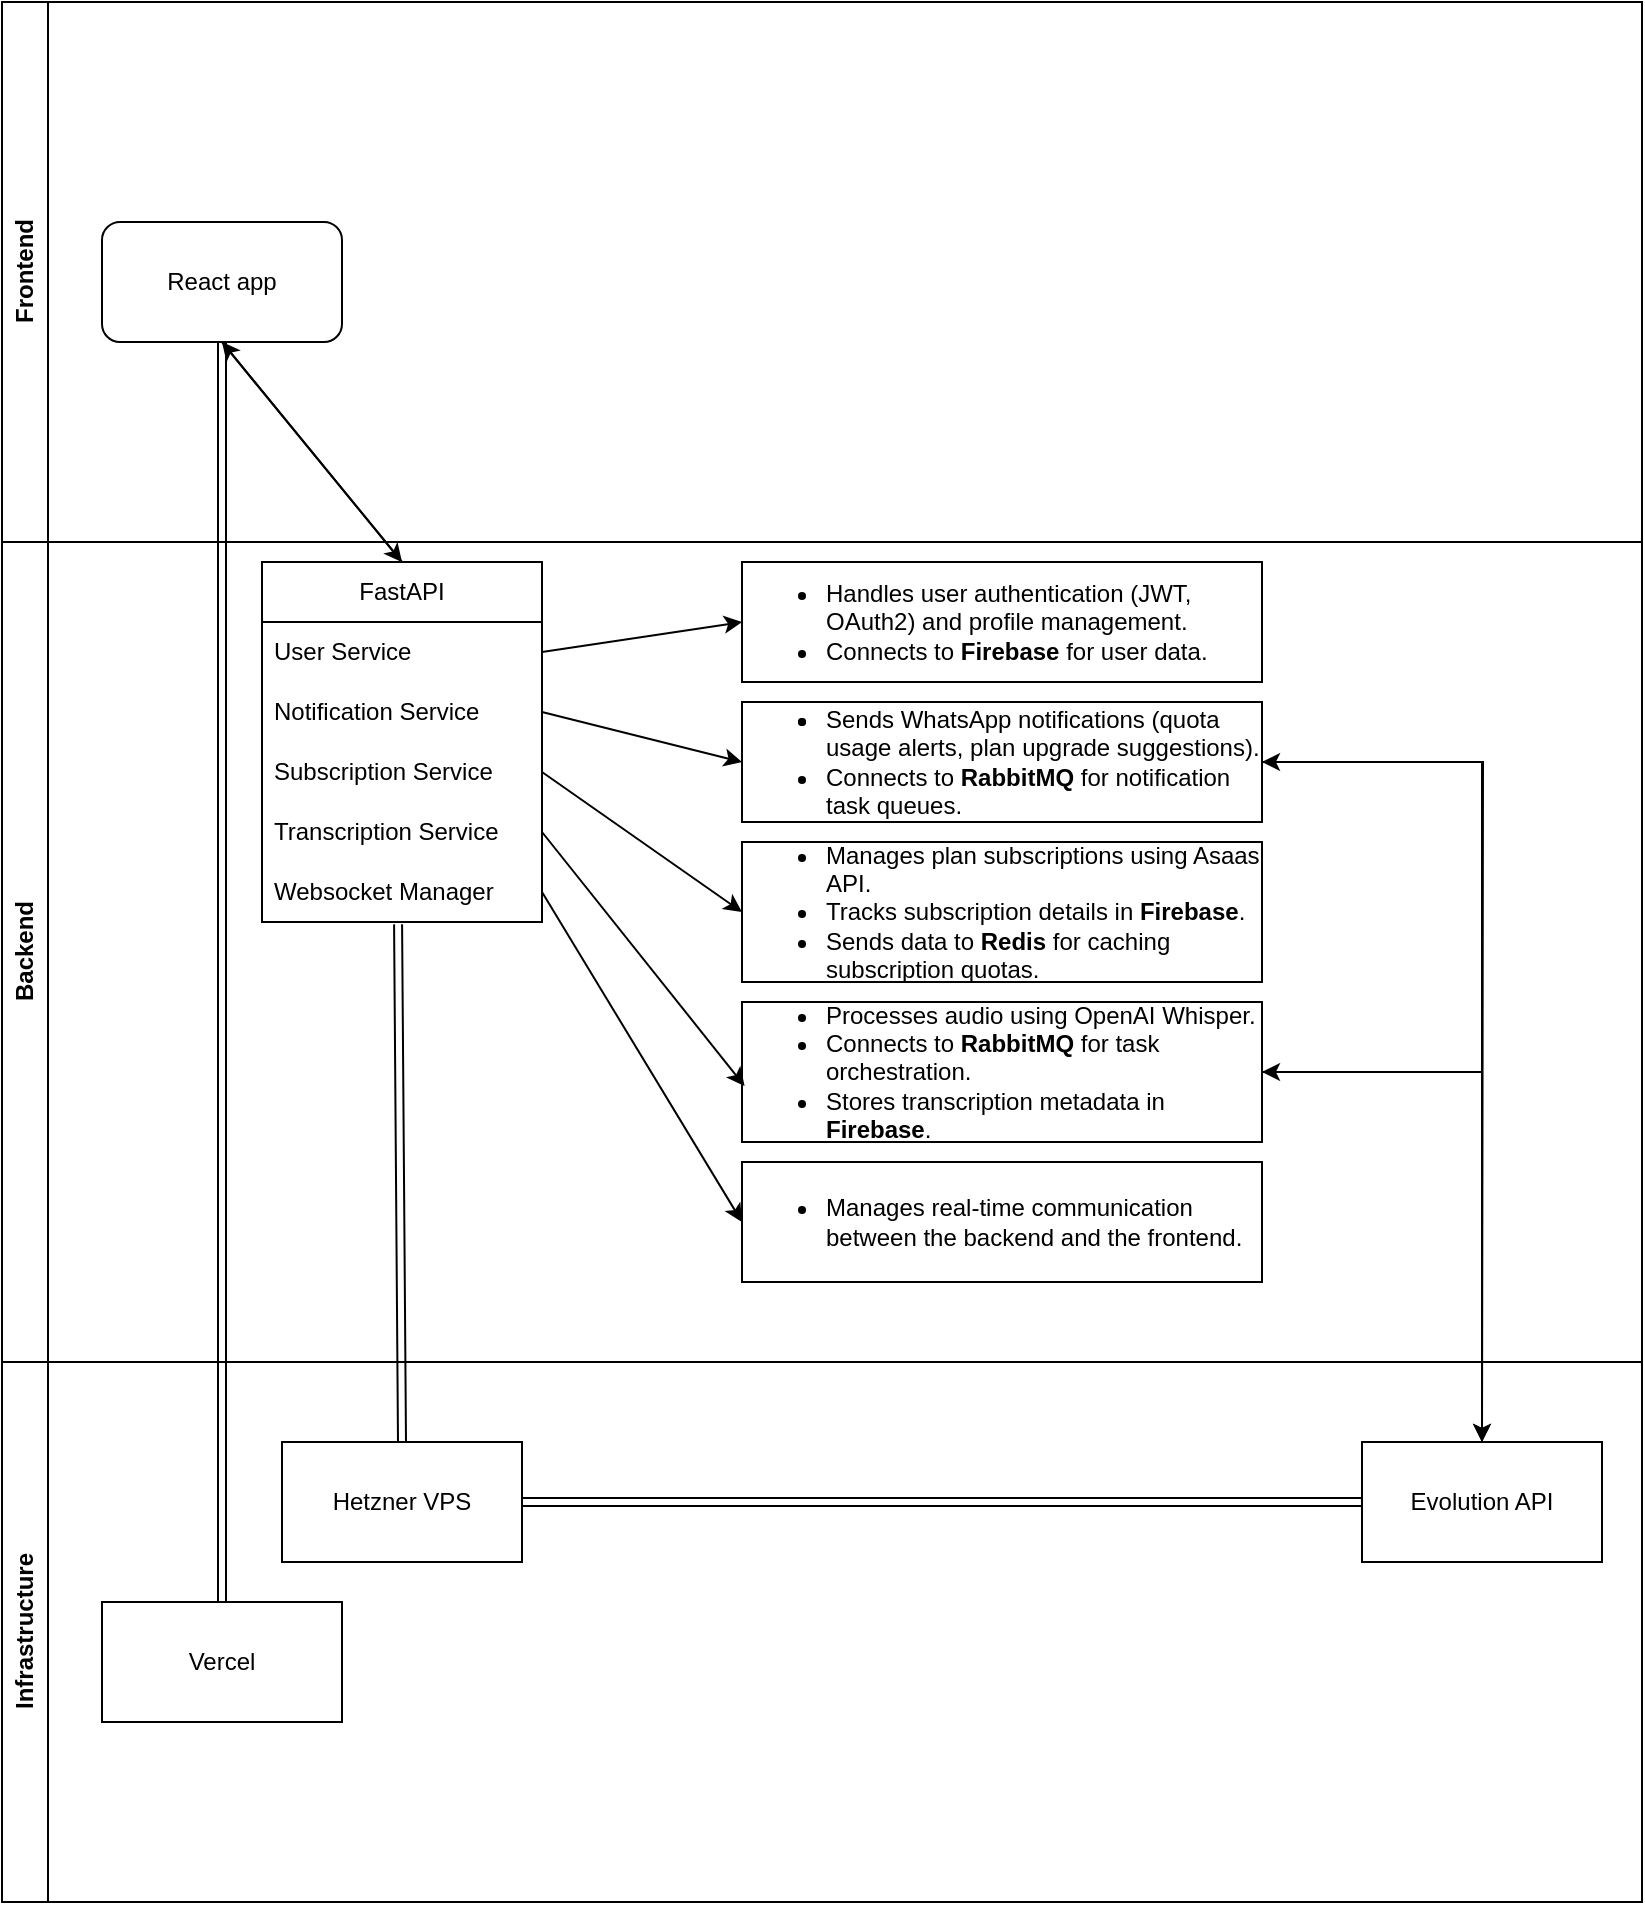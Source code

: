 <mxfile version="26.0.2">
  <diagram name="Página-1" id="UZA3DpwESCK6koD5ipCv">
    <mxGraphModel dx="2066" dy="747" grid="1" gridSize="10" guides="1" tooltips="1" connect="1" arrows="1" fold="1" page="1" pageScale="1" pageWidth="827" pageHeight="1169" math="0" shadow="0">
      <root>
        <mxCell id="0" />
        <mxCell id="1" parent="0" />
        <mxCell id="lehRbZBesli6KVulap8z-20" value="Frontend" style="swimlane;horizontal=0;whiteSpace=wrap;html=1;" vertex="1" parent="1">
          <mxGeometry width="820" height="270" as="geometry">
            <mxRectangle width="40" height="80" as="alternateBounds" />
          </mxGeometry>
        </mxCell>
        <mxCell id="lehRbZBesli6KVulap8z-25" value="React app" style="rounded=1;whiteSpace=wrap;html=1;" vertex="1" parent="lehRbZBesli6KVulap8z-20">
          <mxGeometry x="50" y="110" width="120" height="60" as="geometry" />
        </mxCell>
        <mxCell id="lehRbZBesli6KVulap8z-21" value="Backend" style="swimlane;horizontal=0;whiteSpace=wrap;html=1;" vertex="1" parent="1">
          <mxGeometry y="270" width="820" height="410" as="geometry" />
        </mxCell>
        <mxCell id="lehRbZBesli6KVulap8z-31" value="FastAPI" style="swimlane;fontStyle=0;childLayout=stackLayout;horizontal=1;startSize=30;horizontalStack=0;resizeParent=1;resizeParentMax=0;resizeLast=0;collapsible=1;marginBottom=0;whiteSpace=wrap;html=1;" vertex="1" parent="lehRbZBesli6KVulap8z-21">
          <mxGeometry x="130" y="10" width="140" height="180" as="geometry" />
        </mxCell>
        <mxCell id="lehRbZBesli6KVulap8z-32" value="User Service" style="text;strokeColor=none;fillColor=none;align=left;verticalAlign=middle;spacingLeft=4;spacingRight=4;overflow=hidden;points=[[0,0.5],[1,0.5]];portConstraint=eastwest;rotatable=0;whiteSpace=wrap;html=1;" vertex="1" parent="lehRbZBesli6KVulap8z-31">
          <mxGeometry y="30" width="140" height="30" as="geometry" />
        </mxCell>
        <mxCell id="lehRbZBesli6KVulap8z-33" value="Notification Service" style="text;strokeColor=none;fillColor=none;align=left;verticalAlign=middle;spacingLeft=4;spacingRight=4;overflow=hidden;points=[[0,0.5],[1,0.5]];portConstraint=eastwest;rotatable=0;whiteSpace=wrap;html=1;" vertex="1" parent="lehRbZBesli6KVulap8z-31">
          <mxGeometry y="60" width="140" height="30" as="geometry" />
        </mxCell>
        <mxCell id="lehRbZBesli6KVulap8z-34" value="Subscription Service" style="text;strokeColor=none;fillColor=none;align=left;verticalAlign=middle;spacingLeft=4;spacingRight=4;overflow=hidden;points=[[0,0.5],[1,0.5]];portConstraint=eastwest;rotatable=0;whiteSpace=wrap;html=1;" vertex="1" parent="lehRbZBesli6KVulap8z-31">
          <mxGeometry y="90" width="140" height="30" as="geometry" />
        </mxCell>
        <mxCell id="lehRbZBesli6KVulap8z-37" value="Transcription Service" style="text;strokeColor=none;fillColor=none;align=left;verticalAlign=middle;spacingLeft=4;spacingRight=4;overflow=hidden;points=[[0,0.5],[1,0.5]];portConstraint=eastwest;rotatable=0;whiteSpace=wrap;html=1;" vertex="1" parent="lehRbZBesli6KVulap8z-31">
          <mxGeometry y="120" width="140" height="30" as="geometry" />
        </mxCell>
        <mxCell id="lehRbZBesli6KVulap8z-38" value="Websocket Manager" style="text;strokeColor=none;fillColor=none;align=left;verticalAlign=middle;spacingLeft=4;spacingRight=4;overflow=hidden;points=[[0,0.5],[1,0.5]];portConstraint=eastwest;rotatable=0;whiteSpace=wrap;html=1;" vertex="1" parent="lehRbZBesli6KVulap8z-31">
          <mxGeometry y="150" width="140" height="30" as="geometry" />
        </mxCell>
        <mxCell id="lehRbZBesli6KVulap8z-65" style="edgeStyle=orthogonalEdgeStyle;rounded=0;orthogonalLoop=1;jettySize=auto;html=1;exitX=1;exitY=0.5;exitDx=0;exitDy=0;" edge="1" parent="lehRbZBesli6KVulap8z-21" source="lehRbZBesli6KVulap8z-41">
          <mxGeometry relative="1" as="geometry">
            <mxPoint x="740" y="450" as="targetPoint" />
          </mxGeometry>
        </mxCell>
        <mxCell id="lehRbZBesli6KVulap8z-41" value="&lt;ul&gt;&lt;li&gt;&lt;li&gt;Sends WhatsApp notifications (quota usage alerts, plan upgrade suggestions).&lt;/li&gt;&lt;li&gt;Connects to &lt;strong&gt;RabbitMQ&lt;/strong&gt; for notification task queues.&lt;/li&gt;&lt;/li&gt;&lt;/ul&gt;" style="rounded=0;whiteSpace=wrap;html=1;align=left;" vertex="1" parent="lehRbZBesli6KVulap8z-21">
          <mxGeometry x="370" y="80" width="260" height="60" as="geometry" />
        </mxCell>
        <mxCell id="lehRbZBesli6KVulap8z-42" style="edgeStyle=none;rounded=0;orthogonalLoop=1;jettySize=auto;html=1;exitX=1;exitY=0.5;exitDx=0;exitDy=0;entryX=0;entryY=0.5;entryDx=0;entryDy=0;" edge="1" parent="lehRbZBesli6KVulap8z-21" source="lehRbZBesli6KVulap8z-33" target="lehRbZBesli6KVulap8z-41">
          <mxGeometry relative="1" as="geometry" />
        </mxCell>
        <mxCell id="lehRbZBesli6KVulap8z-43" value="&lt;ul&gt;&lt;li&gt;Manages plan subscriptions using Asaas API.&lt;/li&gt;&lt;li&gt;Tracks subscription details in &lt;strong&gt;Firebase&lt;/strong&gt;.&lt;/li&gt;&lt;li&gt;Sends data to &lt;strong&gt;Redis&lt;/strong&gt; for caching subscription quotas.&lt;/li&gt;&lt;/ul&gt;" style="rounded=0;whiteSpace=wrap;html=1;align=left;" vertex="1" parent="lehRbZBesli6KVulap8z-21">
          <mxGeometry x="370" y="150" width="260" height="70" as="geometry" />
        </mxCell>
        <mxCell id="lehRbZBesli6KVulap8z-44" style="edgeStyle=none;rounded=0;orthogonalLoop=1;jettySize=auto;html=1;exitX=1;exitY=0.5;exitDx=0;exitDy=0;entryX=0;entryY=0.5;entryDx=0;entryDy=0;" edge="1" parent="lehRbZBesli6KVulap8z-21" source="lehRbZBesli6KVulap8z-34" target="lehRbZBesli6KVulap8z-43">
          <mxGeometry relative="1" as="geometry" />
        </mxCell>
        <mxCell id="lehRbZBesli6KVulap8z-45" value="&lt;ul&gt;&lt;li&gt;Processes audio using OpenAI Whisper.&lt;/li&gt;&lt;li&gt;Connects to &lt;strong&gt;RabbitMQ&lt;/strong&gt; for task orchestration.&lt;/li&gt;&lt;li&gt;Stores transcription metadata in &lt;strong&gt;Firebase&lt;/strong&gt;.&lt;/li&gt;&lt;/ul&gt;" style="rounded=0;whiteSpace=wrap;html=1;align=left;" vertex="1" parent="lehRbZBesli6KVulap8z-21">
          <mxGeometry x="370" y="230" width="260" height="70" as="geometry" />
        </mxCell>
        <mxCell id="lehRbZBesli6KVulap8z-46" style="edgeStyle=none;rounded=0;orthogonalLoop=1;jettySize=auto;html=1;exitX=1;exitY=0.5;exitDx=0;exitDy=0;entryX=0.005;entryY=0.6;entryDx=0;entryDy=0;entryPerimeter=0;" edge="1" parent="lehRbZBesli6KVulap8z-21" source="lehRbZBesli6KVulap8z-37" target="lehRbZBesli6KVulap8z-45">
          <mxGeometry relative="1" as="geometry" />
        </mxCell>
        <mxCell id="lehRbZBesli6KVulap8z-47" value="&lt;ul&gt;&lt;li&gt;Manages real-time communication between the backend and the frontend.&lt;/li&gt;&lt;/ul&gt;" style="rounded=0;whiteSpace=wrap;html=1;align=left;" vertex="1" parent="lehRbZBesli6KVulap8z-21">
          <mxGeometry x="370" y="310" width="260" height="60" as="geometry" />
        </mxCell>
        <mxCell id="lehRbZBesli6KVulap8z-48" style="edgeStyle=none;rounded=0;orthogonalLoop=1;jettySize=auto;html=1;exitX=1;exitY=0.5;exitDx=0;exitDy=0;entryX=0;entryY=0.5;entryDx=0;entryDy=0;" edge="1" parent="lehRbZBesli6KVulap8z-21" source="lehRbZBesli6KVulap8z-38" target="lehRbZBesli6KVulap8z-47">
          <mxGeometry relative="1" as="geometry">
            <mxPoint x="340" y="320" as="targetPoint" />
          </mxGeometry>
        </mxCell>
        <mxCell id="lehRbZBesli6KVulap8z-39" value="&lt;ul&gt;&lt;li&gt;Handles user authentication (JWT, OAuth2) and profile management.&lt;/li&gt;&lt;li&gt;Connects to &lt;strong&gt;Firebase&lt;/strong&gt; for user data.&lt;/li&gt;&lt;/ul&gt;" style="rounded=0;whiteSpace=wrap;html=1;align=left;" vertex="1" parent="lehRbZBesli6KVulap8z-21">
          <mxGeometry x="370" y="10" width="260" height="60" as="geometry" />
        </mxCell>
        <mxCell id="lehRbZBesli6KVulap8z-40" style="edgeStyle=none;rounded=0;orthogonalLoop=1;jettySize=auto;html=1;exitX=1;exitY=0.5;exitDx=0;exitDy=0;entryX=0;entryY=0.5;entryDx=0;entryDy=0;" edge="1" parent="lehRbZBesli6KVulap8z-21" source="lehRbZBesli6KVulap8z-32" target="lehRbZBesli6KVulap8z-39">
          <mxGeometry relative="1" as="geometry" />
        </mxCell>
        <mxCell id="lehRbZBesli6KVulap8z-22" value="Infrastructure" style="swimlane;horizontal=0;whiteSpace=wrap;html=1;" vertex="1" parent="1">
          <mxGeometry y="680" width="820" height="270" as="geometry">
            <mxRectangle y="540" width="40" height="100" as="alternateBounds" />
          </mxGeometry>
        </mxCell>
        <mxCell id="lehRbZBesli6KVulap8z-56" value="Vercel" style="rounded=0;whiteSpace=wrap;html=1;" vertex="1" parent="lehRbZBesli6KVulap8z-22">
          <mxGeometry x="50" y="120" width="120" height="60" as="geometry" />
        </mxCell>
        <mxCell id="lehRbZBesli6KVulap8z-67" style="edgeStyle=orthogonalEdgeStyle;rounded=0;orthogonalLoop=1;jettySize=auto;html=1;exitX=1;exitY=0.5;exitDx=0;exitDy=0;entryX=0;entryY=0.5;entryDx=0;entryDy=0;shape=link;" edge="1" parent="lehRbZBesli6KVulap8z-22" source="lehRbZBesli6KVulap8z-59" target="lehRbZBesli6KVulap8z-62">
          <mxGeometry relative="1" as="geometry" />
        </mxCell>
        <mxCell id="lehRbZBesli6KVulap8z-59" value="Hetzner VPS" style="rounded=0;whiteSpace=wrap;html=1;" vertex="1" parent="lehRbZBesli6KVulap8z-22">
          <mxGeometry x="140" y="40" width="120" height="60" as="geometry" />
        </mxCell>
        <mxCell id="lehRbZBesli6KVulap8z-61" style="edgeStyle=none;rounded=0;orthogonalLoop=1;jettySize=auto;html=1;exitX=0.75;exitY=0;exitDx=0;exitDy=0;" edge="1" parent="lehRbZBesli6KVulap8z-22" source="lehRbZBesli6KVulap8z-59" target="lehRbZBesli6KVulap8z-59">
          <mxGeometry relative="1" as="geometry" />
        </mxCell>
        <mxCell id="lehRbZBesli6KVulap8z-62" value="Evolution API" style="rounded=0;whiteSpace=wrap;html=1;" vertex="1" parent="lehRbZBesli6KVulap8z-22">
          <mxGeometry x="680" y="40" width="120" height="60" as="geometry" />
        </mxCell>
        <mxCell id="lehRbZBesli6KVulap8z-54" style="edgeStyle=none;rounded=0;orthogonalLoop=1;jettySize=auto;html=1;exitX=0.5;exitY=1;exitDx=0;exitDy=0;entryX=0.5;entryY=0;entryDx=0;entryDy=0;" edge="1" parent="1" source="lehRbZBesli6KVulap8z-25" target="lehRbZBesli6KVulap8z-31">
          <mxGeometry relative="1" as="geometry" />
        </mxCell>
        <mxCell id="lehRbZBesli6KVulap8z-55" style="edgeStyle=none;rounded=0;orthogonalLoop=1;jettySize=auto;html=1;exitX=0.5;exitY=0;exitDx=0;exitDy=0;entryX=0.5;entryY=1;entryDx=0;entryDy=0;" edge="1" parent="1" source="lehRbZBesli6KVulap8z-31" target="lehRbZBesli6KVulap8z-25">
          <mxGeometry relative="1" as="geometry" />
        </mxCell>
        <mxCell id="lehRbZBesli6KVulap8z-58" style="edgeStyle=none;rounded=0;orthogonalLoop=1;jettySize=auto;html=1;exitX=0.5;exitY=0;exitDx=0;exitDy=0;entryX=0.5;entryY=1;entryDx=0;entryDy=0;shape=link;" edge="1" parent="1" source="lehRbZBesli6KVulap8z-56" target="lehRbZBesli6KVulap8z-25">
          <mxGeometry relative="1" as="geometry" />
        </mxCell>
        <mxCell id="lehRbZBesli6KVulap8z-60" style="edgeStyle=none;rounded=0;orthogonalLoop=1;jettySize=auto;html=1;exitX=0.5;exitY=0;exitDx=0;exitDy=0;shape=link;entryX=0.486;entryY=1.039;entryDx=0;entryDy=0;entryPerimeter=0;" edge="1" parent="1" source="lehRbZBesli6KVulap8z-59" target="lehRbZBesli6KVulap8z-38">
          <mxGeometry relative="1" as="geometry">
            <mxPoint x="200" y="480" as="targetPoint" />
          </mxGeometry>
        </mxCell>
        <mxCell id="lehRbZBesli6KVulap8z-63" style="edgeStyle=orthogonalEdgeStyle;rounded=0;orthogonalLoop=1;jettySize=auto;html=1;exitX=1;exitY=0.5;exitDx=0;exitDy=0;entryX=0.5;entryY=0;entryDx=0;entryDy=0;" edge="1" parent="1" source="lehRbZBesli6KVulap8z-45" target="lehRbZBesli6KVulap8z-62">
          <mxGeometry relative="1" as="geometry" />
        </mxCell>
        <mxCell id="lehRbZBesli6KVulap8z-64" style="edgeStyle=orthogonalEdgeStyle;rounded=0;orthogonalLoop=1;jettySize=auto;html=1;exitX=0.5;exitY=0;exitDx=0;exitDy=0;entryX=1;entryY=0.5;entryDx=0;entryDy=0;" edge="1" parent="1" source="lehRbZBesli6KVulap8z-62" target="lehRbZBesli6KVulap8z-45">
          <mxGeometry relative="1" as="geometry" />
        </mxCell>
        <mxCell id="lehRbZBesli6KVulap8z-66" style="edgeStyle=orthogonalEdgeStyle;rounded=0;orthogonalLoop=1;jettySize=auto;html=1;exitX=0.5;exitY=0;exitDx=0;exitDy=0;entryX=1;entryY=0.5;entryDx=0;entryDy=0;" edge="1" parent="1" source="lehRbZBesli6KVulap8z-62" target="lehRbZBesli6KVulap8z-41">
          <mxGeometry relative="1" as="geometry" />
        </mxCell>
      </root>
    </mxGraphModel>
  </diagram>
</mxfile>
